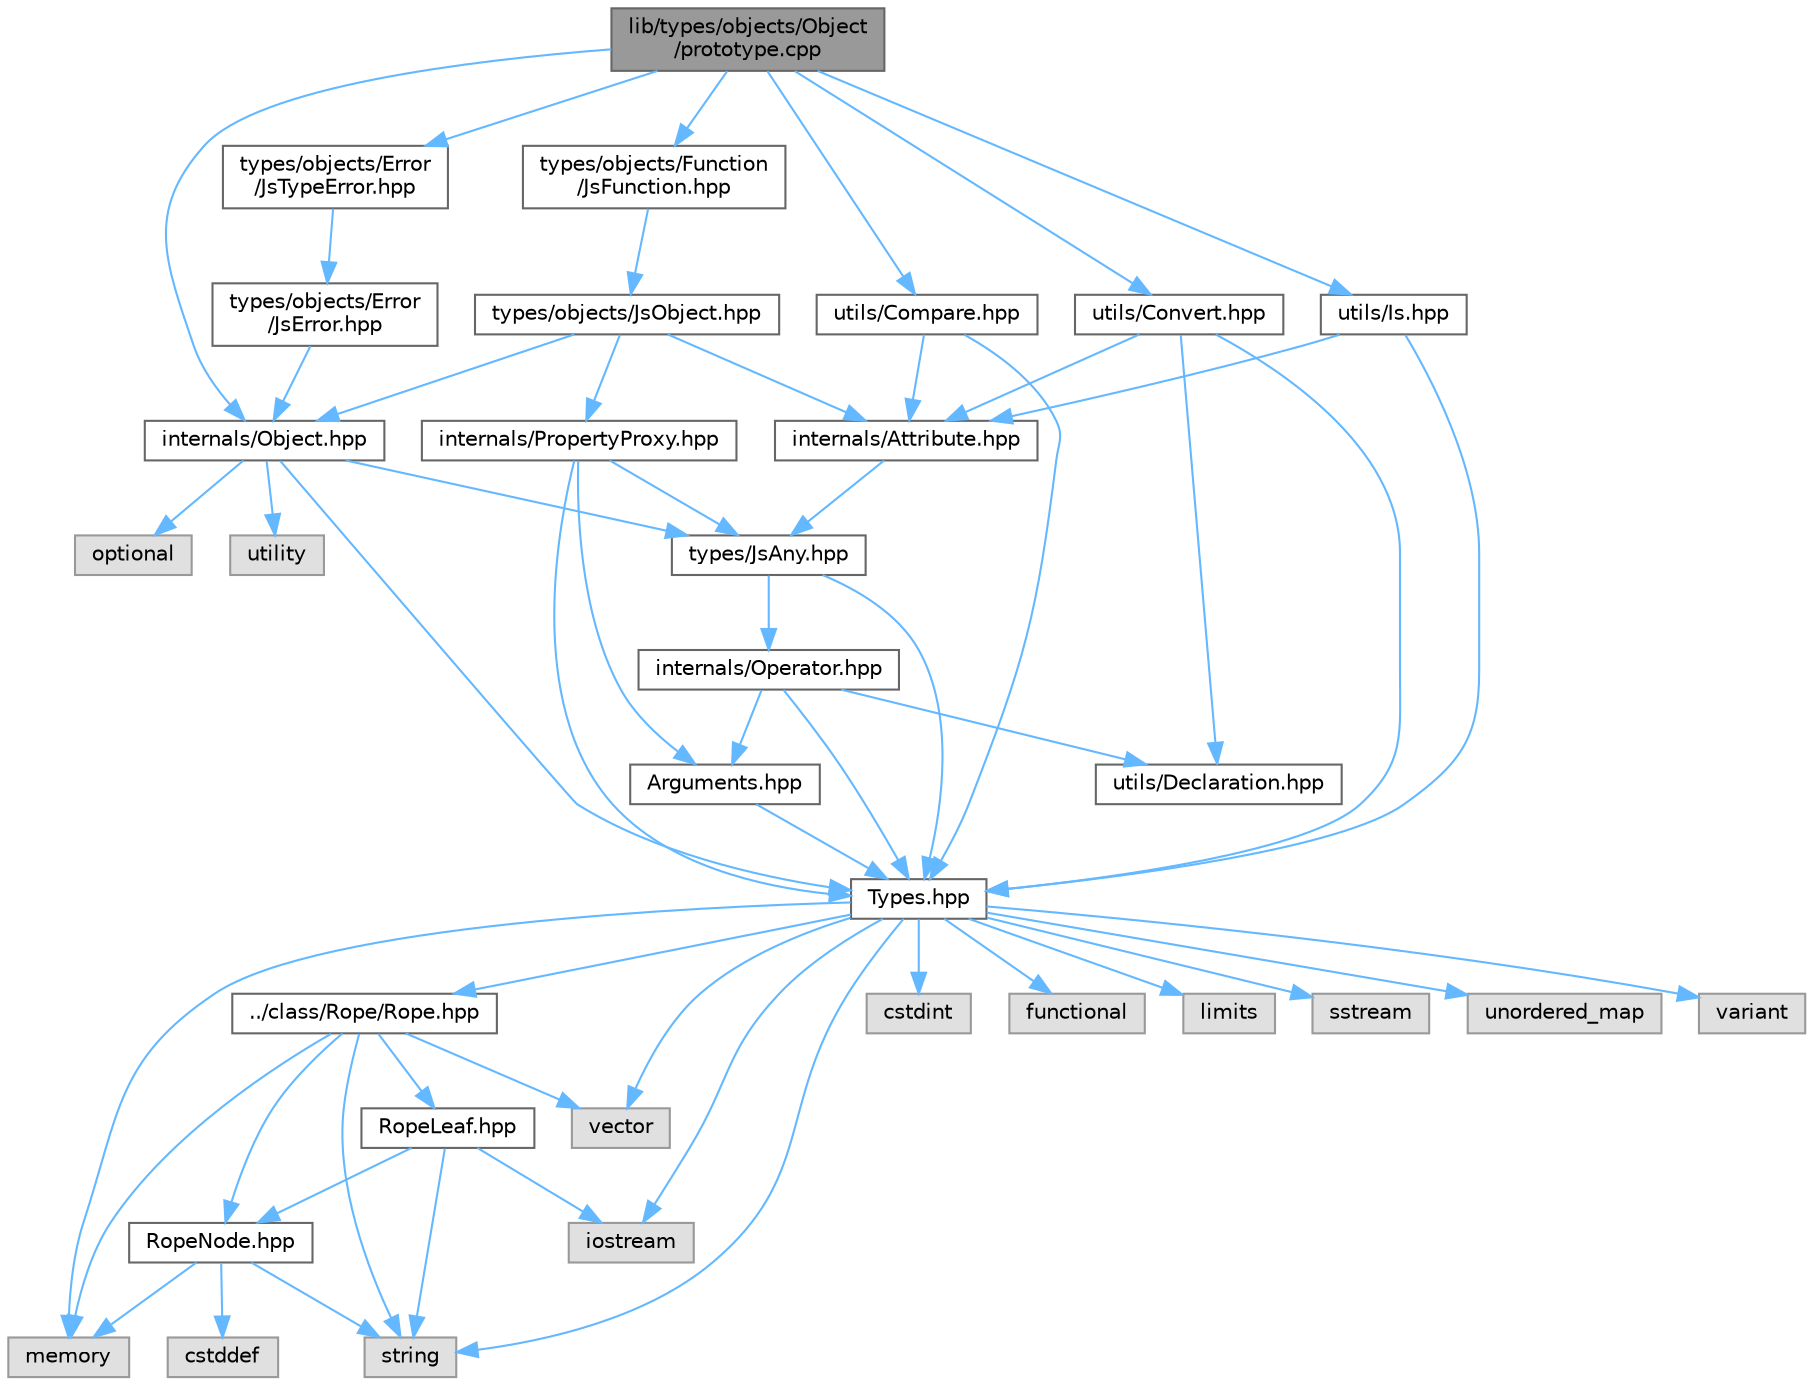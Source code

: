 digraph "lib/types/objects/Object/prototype.cpp"
{
 // LATEX_PDF_SIZE
  bgcolor="transparent";
  edge [fontname=Helvetica,fontsize=10,labelfontname=Helvetica,labelfontsize=10];
  node [fontname=Helvetica,fontsize=10,shape=box,height=0.2,width=0.4];
  Node1 [id="Node000001",label="lib/types/objects/Object\l/prototype.cpp",height=0.2,width=0.4,color="gray40", fillcolor="grey60", style="filled", fontcolor="black",tooltip=" "];
  Node1 -> Node2 [id="edge1_Node000001_Node000002",color="steelblue1",style="solid",tooltip=" "];
  Node2 [id="Node000002",label="internals/Object.hpp",height=0.2,width=0.4,color="grey40", fillcolor="white", style="filled",URL="$Object_8hpp.html",tooltip=" "];
  Node2 -> Node3 [id="edge2_Node000002_Node000003",color="steelblue1",style="solid",tooltip=" "];
  Node3 [id="Node000003",label="types/JsAny.hpp",height=0.2,width=0.4,color="grey40", fillcolor="white", style="filled",URL="$JsAny_8hpp.html",tooltip=" "];
  Node3 -> Node4 [id="edge3_Node000003_Node000004",color="steelblue1",style="solid",tooltip=" "];
  Node4 [id="Node000004",label="Types.hpp",height=0.2,width=0.4,color="grey40", fillcolor="white", style="filled",URL="$Types_8hpp.html",tooltip=" "];
  Node4 -> Node5 [id="edge4_Node000004_Node000005",color="steelblue1",style="solid",tooltip=" "];
  Node5 [id="Node000005",label="../class/Rope/Rope.hpp",height=0.2,width=0.4,color="grey40", fillcolor="white", style="filled",URL="$Rope_8hpp.html",tooltip=" "];
  Node5 -> Node6 [id="edge5_Node000005_Node000006",color="steelblue1",style="solid",tooltip=" "];
  Node6 [id="Node000006",label="RopeLeaf.hpp",height=0.2,width=0.4,color="grey40", fillcolor="white", style="filled",URL="$RopeLeaf_8hpp.html",tooltip=" "];
  Node6 -> Node7 [id="edge6_Node000006_Node000007",color="steelblue1",style="solid",tooltip=" "];
  Node7 [id="Node000007",label="RopeNode.hpp",height=0.2,width=0.4,color="grey40", fillcolor="white", style="filled",URL="$RopeNode_8hpp.html",tooltip=" "];
  Node7 -> Node8 [id="edge7_Node000007_Node000008",color="steelblue1",style="solid",tooltip=" "];
  Node8 [id="Node000008",label="cstddef",height=0.2,width=0.4,color="grey60", fillcolor="#E0E0E0", style="filled",tooltip=" "];
  Node7 -> Node9 [id="edge8_Node000007_Node000009",color="steelblue1",style="solid",tooltip=" "];
  Node9 [id="Node000009",label="memory",height=0.2,width=0.4,color="grey60", fillcolor="#E0E0E0", style="filled",tooltip=" "];
  Node7 -> Node10 [id="edge9_Node000007_Node000010",color="steelblue1",style="solid",tooltip=" "];
  Node10 [id="Node000010",label="string",height=0.2,width=0.4,color="grey60", fillcolor="#E0E0E0", style="filled",tooltip=" "];
  Node6 -> Node11 [id="edge10_Node000006_Node000011",color="steelblue1",style="solid",tooltip=" "];
  Node11 [id="Node000011",label="iostream",height=0.2,width=0.4,color="grey60", fillcolor="#E0E0E0", style="filled",tooltip=" "];
  Node6 -> Node10 [id="edge11_Node000006_Node000010",color="steelblue1",style="solid",tooltip=" "];
  Node5 -> Node7 [id="edge12_Node000005_Node000007",color="steelblue1",style="solid",tooltip=" "];
  Node5 -> Node9 [id="edge13_Node000005_Node000009",color="steelblue1",style="solid",tooltip=" "];
  Node5 -> Node10 [id="edge14_Node000005_Node000010",color="steelblue1",style="solid",tooltip=" "];
  Node5 -> Node12 [id="edge15_Node000005_Node000012",color="steelblue1",style="solid",tooltip=" "];
  Node12 [id="Node000012",label="vector",height=0.2,width=0.4,color="grey60", fillcolor="#E0E0E0", style="filled",tooltip=" "];
  Node4 -> Node13 [id="edge16_Node000004_Node000013",color="steelblue1",style="solid",tooltip=" "];
  Node13 [id="Node000013",label="cstdint",height=0.2,width=0.4,color="grey60", fillcolor="#E0E0E0", style="filled",tooltip=" "];
  Node4 -> Node14 [id="edge17_Node000004_Node000014",color="steelblue1",style="solid",tooltip=" "];
  Node14 [id="Node000014",label="functional",height=0.2,width=0.4,color="grey60", fillcolor="#E0E0E0", style="filled",tooltip=" "];
  Node4 -> Node11 [id="edge18_Node000004_Node000011",color="steelblue1",style="solid",tooltip=" "];
  Node4 -> Node15 [id="edge19_Node000004_Node000015",color="steelblue1",style="solid",tooltip=" "];
  Node15 [id="Node000015",label="limits",height=0.2,width=0.4,color="grey60", fillcolor="#E0E0E0", style="filled",tooltip=" "];
  Node4 -> Node9 [id="edge20_Node000004_Node000009",color="steelblue1",style="solid",tooltip=" "];
  Node4 -> Node16 [id="edge21_Node000004_Node000016",color="steelblue1",style="solid",tooltip=" "];
  Node16 [id="Node000016",label="sstream",height=0.2,width=0.4,color="grey60", fillcolor="#E0E0E0", style="filled",tooltip=" "];
  Node4 -> Node10 [id="edge22_Node000004_Node000010",color="steelblue1",style="solid",tooltip=" "];
  Node4 -> Node17 [id="edge23_Node000004_Node000017",color="steelblue1",style="solid",tooltip=" "];
  Node17 [id="Node000017",label="unordered_map",height=0.2,width=0.4,color="grey60", fillcolor="#E0E0E0", style="filled",tooltip=" "];
  Node4 -> Node18 [id="edge24_Node000004_Node000018",color="steelblue1",style="solid",tooltip=" "];
  Node18 [id="Node000018",label="variant",height=0.2,width=0.4,color="grey60", fillcolor="#E0E0E0", style="filled",tooltip=" "];
  Node4 -> Node12 [id="edge25_Node000004_Node000012",color="steelblue1",style="solid",tooltip=" "];
  Node3 -> Node19 [id="edge26_Node000003_Node000019",color="steelblue1",style="solid",tooltip=" "];
  Node19 [id="Node000019",label="internals/Operator.hpp",height=0.2,width=0.4,color="grey40", fillcolor="white", style="filled",URL="$Operator_8hpp.html",tooltip=" "];
  Node19 -> Node20 [id="edge27_Node000019_Node000020",color="steelblue1",style="solid",tooltip=" "];
  Node20 [id="Node000020",label="Arguments.hpp",height=0.2,width=0.4,color="grey40", fillcolor="white", style="filled",URL="$Arguments_8hpp.html",tooltip=" "];
  Node20 -> Node4 [id="edge28_Node000020_Node000004",color="steelblue1",style="solid",tooltip=" "];
  Node19 -> Node4 [id="edge29_Node000019_Node000004",color="steelblue1",style="solid",tooltip=" "];
  Node19 -> Node21 [id="edge30_Node000019_Node000021",color="steelblue1",style="solid",tooltip=" "];
  Node21 [id="Node000021",label="utils/Declaration.hpp",height=0.2,width=0.4,color="grey40", fillcolor="white", style="filled",URL="$Declaration_8hpp.html",tooltip=" "];
  Node2 -> Node4 [id="edge31_Node000002_Node000004",color="steelblue1",style="solid",tooltip=" "];
  Node2 -> Node22 [id="edge32_Node000002_Node000022",color="steelblue1",style="solid",tooltip=" "];
  Node22 [id="Node000022",label="optional",height=0.2,width=0.4,color="grey60", fillcolor="#E0E0E0", style="filled",tooltip=" "];
  Node2 -> Node23 [id="edge33_Node000002_Node000023",color="steelblue1",style="solid",tooltip=" "];
  Node23 [id="Node000023",label="utility",height=0.2,width=0.4,color="grey60", fillcolor="#E0E0E0", style="filled",tooltip=" "];
  Node1 -> Node24 [id="edge34_Node000001_Node000024",color="steelblue1",style="solid",tooltip=" "];
  Node24 [id="Node000024",label="types/objects/Function\l/JsFunction.hpp",height=0.2,width=0.4,color="grey40", fillcolor="white", style="filled",URL="$JsFunction_8hpp.html",tooltip=" "];
  Node24 -> Node25 [id="edge35_Node000024_Node000025",color="steelblue1",style="solid",tooltip=" "];
  Node25 [id="Node000025",label="types/objects/JsObject.hpp",height=0.2,width=0.4,color="grey40", fillcolor="white", style="filled",URL="$JsObject_8hpp.html",tooltip=" "];
  Node25 -> Node26 [id="edge36_Node000025_Node000026",color="steelblue1",style="solid",tooltip=" "];
  Node26 [id="Node000026",label="internals/Attribute.hpp",height=0.2,width=0.4,color="grey40", fillcolor="white", style="filled",URL="$Attribute_8hpp.html",tooltip=" "];
  Node26 -> Node3 [id="edge37_Node000026_Node000003",color="steelblue1",style="solid",tooltip=" "];
  Node25 -> Node2 [id="edge38_Node000025_Node000002",color="steelblue1",style="solid",tooltip=" "];
  Node25 -> Node27 [id="edge39_Node000025_Node000027",color="steelblue1",style="solid",tooltip=" "];
  Node27 [id="Node000027",label="internals/PropertyProxy.hpp",height=0.2,width=0.4,color="grey40", fillcolor="white", style="filled",URL="$PropertyProxy_8hpp.html",tooltip=" "];
  Node27 -> Node20 [id="edge40_Node000027_Node000020",color="steelblue1",style="solid",tooltip=" "];
  Node27 -> Node3 [id="edge41_Node000027_Node000003",color="steelblue1",style="solid",tooltip=" "];
  Node27 -> Node4 [id="edge42_Node000027_Node000004",color="steelblue1",style="solid",tooltip=" "];
  Node1 -> Node28 [id="edge43_Node000001_Node000028",color="steelblue1",style="solid",tooltip=" "];
  Node28 [id="Node000028",label="utils/Compare.hpp",height=0.2,width=0.4,color="grey40", fillcolor="white", style="filled",URL="$Compare_8hpp.html",tooltip=" "];
  Node28 -> Node26 [id="edge44_Node000028_Node000026",color="steelblue1",style="solid",tooltip=" "];
  Node28 -> Node4 [id="edge45_Node000028_Node000004",color="steelblue1",style="solid",tooltip=" "];
  Node1 -> Node29 [id="edge46_Node000001_Node000029",color="steelblue1",style="solid",tooltip=" "];
  Node29 [id="Node000029",label="utils/Convert.hpp",height=0.2,width=0.4,color="grey40", fillcolor="white", style="filled",URL="$Convert_8hpp.html",tooltip=" "];
  Node29 -> Node26 [id="edge47_Node000029_Node000026",color="steelblue1",style="solid",tooltip=" "];
  Node29 -> Node4 [id="edge48_Node000029_Node000004",color="steelblue1",style="solid",tooltip=" "];
  Node29 -> Node21 [id="edge49_Node000029_Node000021",color="steelblue1",style="solid",tooltip=" "];
  Node1 -> Node30 [id="edge50_Node000001_Node000030",color="steelblue1",style="solid",tooltip=" "];
  Node30 [id="Node000030",label="utils/Is.hpp",height=0.2,width=0.4,color="grey40", fillcolor="white", style="filled",URL="$Is_8hpp.html",tooltip=" "];
  Node30 -> Node26 [id="edge51_Node000030_Node000026",color="steelblue1",style="solid",tooltip=" "];
  Node30 -> Node4 [id="edge52_Node000030_Node000004",color="steelblue1",style="solid",tooltip=" "];
  Node1 -> Node31 [id="edge53_Node000001_Node000031",color="steelblue1",style="solid",tooltip=" "];
  Node31 [id="Node000031",label="types/objects/Error\l/JsTypeError.hpp",height=0.2,width=0.4,color="grey40", fillcolor="white", style="filled",URL="$JsTypeError_8hpp.html",tooltip=" "];
  Node31 -> Node32 [id="edge54_Node000031_Node000032",color="steelblue1",style="solid",tooltip=" "];
  Node32 [id="Node000032",label="types/objects/Error\l/JsError.hpp",height=0.2,width=0.4,color="grey40", fillcolor="white", style="filled",URL="$JsError_8hpp.html",tooltip=" "];
  Node32 -> Node2 [id="edge55_Node000032_Node000002",color="steelblue1",style="solid",tooltip=" "];
}
